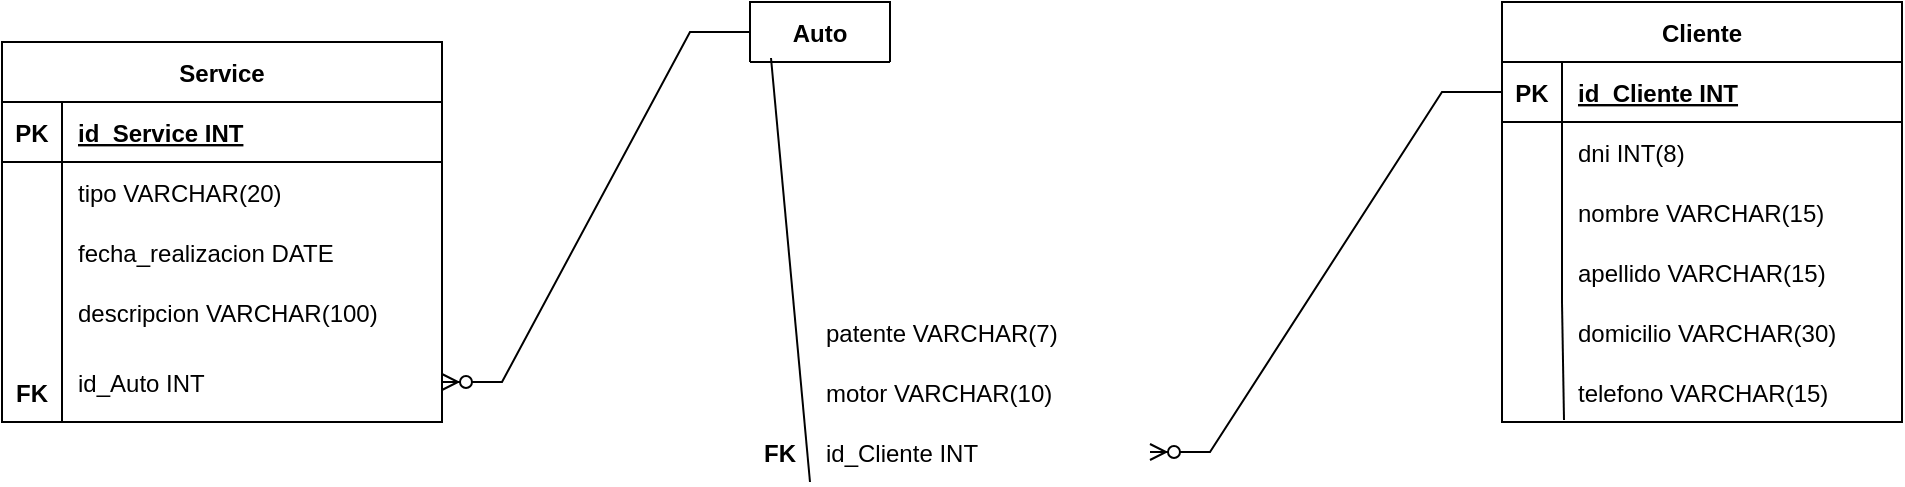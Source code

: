 <mxfile version="20.4.1" type="device"><diagram id="QC3Vw0RaJi71FfBzYm5_" name="Página-1"><mxGraphModel dx="1935" dy="450" grid="1" gridSize="10" guides="1" tooltips="1" connect="1" arrows="1" fold="1" page="1" pageScale="1" pageWidth="827" pageHeight="1169" math="0" shadow="0"><root><mxCell id="0"/><mxCell id="1" parent="0"/><mxCell id="cAsYzoBHdkNyvoTJTw_P-1" value="Auto" style="shape=table;startSize=30;container=1;collapsible=1;childLayout=tableLayout;fixedRows=1;rowLines=0;fontStyle=1;align=center;resizeLast=1;" vertex="1" collapsed="1" parent="1"><mxGeometry x="214" y="65" width="70" height="30" as="geometry"><mxRectangle x="214" y="65" width="200" height="240" as="alternateBounds"/></mxGeometry></mxCell><mxCell id="cAsYzoBHdkNyvoTJTw_P-2" value="" style="shape=tableRow;horizontal=0;startSize=0;swimlaneHead=0;swimlaneBody=0;fillColor=none;collapsible=0;dropTarget=0;points=[[0,0.5],[1,0.5]];portConstraint=eastwest;top=0;left=0;right=0;bottom=1;" vertex="1" parent="cAsYzoBHdkNyvoTJTw_P-1"><mxGeometry y="30" width="200" height="30" as="geometry"/></mxCell><mxCell id="cAsYzoBHdkNyvoTJTw_P-3" value="PK" style="shape=partialRectangle;connectable=0;fillColor=none;top=0;left=0;bottom=0;right=0;fontStyle=1;overflow=hidden;" vertex="1" parent="cAsYzoBHdkNyvoTJTw_P-2"><mxGeometry width="30" height="30" as="geometry"><mxRectangle width="30" height="30" as="alternateBounds"/></mxGeometry></mxCell><mxCell id="cAsYzoBHdkNyvoTJTw_P-4" value="id_Auto INT" style="shape=partialRectangle;connectable=0;fillColor=none;top=0;left=0;bottom=0;right=0;align=left;spacingLeft=6;fontStyle=5;overflow=hidden;" vertex="1" parent="cAsYzoBHdkNyvoTJTw_P-2"><mxGeometry x="30" width="170" height="30" as="geometry"><mxRectangle width="170" height="30" as="alternateBounds"/></mxGeometry></mxCell><mxCell id="cAsYzoBHdkNyvoTJTw_P-5" value="" style="shape=tableRow;horizontal=0;startSize=0;swimlaneHead=0;swimlaneBody=0;fillColor=none;collapsible=0;dropTarget=0;points=[[0,0.5],[1,0.5]];portConstraint=eastwest;top=0;left=0;right=0;bottom=0;" vertex="1" parent="cAsYzoBHdkNyvoTJTw_P-1"><mxGeometry y="60" width="200" height="30" as="geometry"/></mxCell><mxCell id="cAsYzoBHdkNyvoTJTw_P-6" value="" style="shape=partialRectangle;connectable=0;fillColor=none;top=0;left=0;bottom=0;right=0;editable=1;overflow=hidden;" vertex="1" parent="cAsYzoBHdkNyvoTJTw_P-5"><mxGeometry width="30" height="30" as="geometry"><mxRectangle width="30" height="30" as="alternateBounds"/></mxGeometry></mxCell><mxCell id="cAsYzoBHdkNyvoTJTw_P-7" value="marca VARCHAR(20)" style="shape=partialRectangle;connectable=0;fillColor=none;top=0;left=0;bottom=0;right=0;align=left;spacingLeft=6;overflow=hidden;" vertex="1" parent="cAsYzoBHdkNyvoTJTw_P-5"><mxGeometry x="30" width="170" height="30" as="geometry"><mxRectangle width="170" height="30" as="alternateBounds"/></mxGeometry></mxCell><mxCell id="cAsYzoBHdkNyvoTJTw_P-8" value="" style="shape=tableRow;horizontal=0;startSize=0;swimlaneHead=0;swimlaneBody=0;fillColor=none;collapsible=0;dropTarget=0;points=[[0,0.5],[1,0.5]];portConstraint=eastwest;top=0;left=0;right=0;bottom=0;" vertex="1" parent="cAsYzoBHdkNyvoTJTw_P-1"><mxGeometry y="90" width="200" height="30" as="geometry"/></mxCell><mxCell id="cAsYzoBHdkNyvoTJTw_P-9" value="" style="shape=partialRectangle;connectable=0;fillColor=none;top=0;left=0;bottom=0;right=0;editable=1;overflow=hidden;" vertex="1" parent="cAsYzoBHdkNyvoTJTw_P-8"><mxGeometry width="30" height="30" as="geometry"><mxRectangle width="30" height="30" as="alternateBounds"/></mxGeometry></mxCell><mxCell id="cAsYzoBHdkNyvoTJTw_P-10" value="modelo VARCHAR(20)" style="shape=partialRectangle;connectable=0;fillColor=none;top=0;left=0;bottom=0;right=0;align=left;spacingLeft=6;overflow=hidden;" vertex="1" parent="cAsYzoBHdkNyvoTJTw_P-8"><mxGeometry x="30" width="170" height="30" as="geometry"><mxRectangle width="170" height="30" as="alternateBounds"/></mxGeometry></mxCell><mxCell id="cAsYzoBHdkNyvoTJTw_P-11" value="" style="shape=tableRow;horizontal=0;startSize=0;swimlaneHead=0;swimlaneBody=0;fillColor=none;collapsible=0;dropTarget=0;points=[[0,0.5],[1,0.5]];portConstraint=eastwest;top=0;left=0;right=0;bottom=0;" vertex="1" parent="cAsYzoBHdkNyvoTJTw_P-1"><mxGeometry y="120" width="200" height="30" as="geometry"/></mxCell><mxCell id="cAsYzoBHdkNyvoTJTw_P-12" value="" style="shape=partialRectangle;connectable=0;fillColor=none;top=0;left=0;bottom=0;right=0;editable=1;overflow=hidden;" vertex="1" parent="cAsYzoBHdkNyvoTJTw_P-11"><mxGeometry width="30" height="30" as="geometry"><mxRectangle width="30" height="30" as="alternateBounds"/></mxGeometry></mxCell><mxCell id="cAsYzoBHdkNyvoTJTw_P-13" value="año (4)" style="shape=partialRectangle;connectable=0;fillColor=none;top=0;left=0;bottom=0;right=0;align=left;spacingLeft=6;overflow=hidden;" vertex="1" parent="cAsYzoBHdkNyvoTJTw_P-11"><mxGeometry x="30" width="170" height="30" as="geometry"><mxRectangle width="170" height="30" as="alternateBounds"/></mxGeometry></mxCell><mxCell id="cAsYzoBHdkNyvoTJTw_P-14" value="" style="shape=tableRow;horizontal=0;startSize=0;swimlaneHead=0;swimlaneBody=0;fillColor=none;collapsible=0;dropTarget=0;points=[[0,0.5],[1,0.5]];portConstraint=eastwest;top=0;left=0;right=0;bottom=0;" vertex="1" parent="1"><mxGeometry x="360" y="200" width="200" height="30" as="geometry"/></mxCell><mxCell id="cAsYzoBHdkNyvoTJTw_P-15" value="" style="shape=partialRectangle;connectable=0;fillColor=none;top=0;left=0;bottom=0;right=0;editable=1;overflow=hidden;" vertex="1" parent="cAsYzoBHdkNyvoTJTw_P-14"><mxGeometry width="30" height="30" as="geometry"><mxRectangle width="30" height="30" as="alternateBounds"/></mxGeometry></mxCell><mxCell id="cAsYzoBHdkNyvoTJTw_P-16" value="motor VARCHAR(10)" style="shape=partialRectangle;connectable=0;fillColor=none;top=0;left=0;bottom=0;right=0;align=left;spacingLeft=6;overflow=hidden;" vertex="1" parent="1"><mxGeometry x="244" y="245" width="170" height="30" as="geometry"><mxRectangle width="170" height="30" as="alternateBounds"/></mxGeometry></mxCell><mxCell id="cAsYzoBHdkNyvoTJTw_P-17" value="Cliente" style="shape=table;startSize=30;container=1;collapsible=1;childLayout=tableLayout;fixedRows=1;rowLines=0;fontStyle=1;align=center;resizeLast=1;" vertex="1" parent="1"><mxGeometry x="590" y="65" width="200" height="210" as="geometry"/></mxCell><mxCell id="cAsYzoBHdkNyvoTJTw_P-18" value="" style="shape=tableRow;horizontal=0;startSize=0;swimlaneHead=0;swimlaneBody=0;fillColor=none;collapsible=0;dropTarget=0;points=[[0,0.5],[1,0.5]];portConstraint=eastwest;top=0;left=0;right=0;bottom=1;" vertex="1" parent="cAsYzoBHdkNyvoTJTw_P-17"><mxGeometry y="30" width="200" height="30" as="geometry"/></mxCell><mxCell id="cAsYzoBHdkNyvoTJTw_P-19" value="PK" style="shape=partialRectangle;connectable=0;fillColor=none;top=0;left=0;bottom=0;right=0;fontStyle=1;overflow=hidden;" vertex="1" parent="cAsYzoBHdkNyvoTJTw_P-18"><mxGeometry width="30" height="30" as="geometry"><mxRectangle width="30" height="30" as="alternateBounds"/></mxGeometry></mxCell><mxCell id="cAsYzoBHdkNyvoTJTw_P-20" value="id_Cliente INT" style="shape=partialRectangle;connectable=0;fillColor=none;top=0;left=0;bottom=0;right=0;align=left;spacingLeft=6;fontStyle=5;overflow=hidden;" vertex="1" parent="cAsYzoBHdkNyvoTJTw_P-18"><mxGeometry x="30" width="170" height="30" as="geometry"><mxRectangle width="170" height="30" as="alternateBounds"/></mxGeometry></mxCell><mxCell id="cAsYzoBHdkNyvoTJTw_P-21" value="" style="shape=tableRow;horizontal=0;startSize=0;swimlaneHead=0;swimlaneBody=0;fillColor=none;collapsible=0;dropTarget=0;points=[[0,0.5],[1,0.5]];portConstraint=eastwest;top=0;left=0;right=0;bottom=0;" vertex="1" parent="cAsYzoBHdkNyvoTJTw_P-17"><mxGeometry y="60" width="200" height="30" as="geometry"/></mxCell><mxCell id="cAsYzoBHdkNyvoTJTw_P-22" value="" style="shape=partialRectangle;connectable=0;fillColor=none;top=0;left=0;bottom=0;right=0;editable=1;overflow=hidden;" vertex="1" parent="cAsYzoBHdkNyvoTJTw_P-21"><mxGeometry width="30" height="30" as="geometry"><mxRectangle width="30" height="30" as="alternateBounds"/></mxGeometry></mxCell><mxCell id="cAsYzoBHdkNyvoTJTw_P-23" value="dni INT(8)" style="shape=partialRectangle;connectable=0;fillColor=none;top=0;left=0;bottom=0;right=0;align=left;spacingLeft=6;overflow=hidden;" vertex="1" parent="cAsYzoBHdkNyvoTJTw_P-21"><mxGeometry x="30" width="170" height="30" as="geometry"><mxRectangle width="170" height="30" as="alternateBounds"/></mxGeometry></mxCell><mxCell id="cAsYzoBHdkNyvoTJTw_P-24" value="" style="shape=tableRow;horizontal=0;startSize=0;swimlaneHead=0;swimlaneBody=0;fillColor=none;collapsible=0;dropTarget=0;points=[[0,0.5],[1,0.5]];portConstraint=eastwest;top=0;left=0;right=0;bottom=0;" vertex="1" parent="cAsYzoBHdkNyvoTJTw_P-17"><mxGeometry y="90" width="200" height="30" as="geometry"/></mxCell><mxCell id="cAsYzoBHdkNyvoTJTw_P-25" value="" style="shape=partialRectangle;connectable=0;fillColor=none;top=0;left=0;bottom=0;right=0;editable=1;overflow=hidden;" vertex="1" parent="cAsYzoBHdkNyvoTJTw_P-24"><mxGeometry width="30" height="30" as="geometry"><mxRectangle width="30" height="30" as="alternateBounds"/></mxGeometry></mxCell><mxCell id="cAsYzoBHdkNyvoTJTw_P-26" value="nombre VARCHAR(15)" style="shape=partialRectangle;connectable=0;fillColor=none;top=0;left=0;bottom=0;right=0;align=left;spacingLeft=6;overflow=hidden;" vertex="1" parent="cAsYzoBHdkNyvoTJTw_P-24"><mxGeometry x="30" width="170" height="30" as="geometry"><mxRectangle width="170" height="30" as="alternateBounds"/></mxGeometry></mxCell><mxCell id="cAsYzoBHdkNyvoTJTw_P-27" value="" style="shape=tableRow;horizontal=0;startSize=0;swimlaneHead=0;swimlaneBody=0;fillColor=none;collapsible=0;dropTarget=0;points=[[0,0.5],[1,0.5]];portConstraint=eastwest;top=0;left=0;right=0;bottom=0;" vertex="1" parent="cAsYzoBHdkNyvoTJTw_P-17"><mxGeometry y="120" width="200" height="30" as="geometry"/></mxCell><mxCell id="cAsYzoBHdkNyvoTJTw_P-28" value="" style="shape=partialRectangle;connectable=0;fillColor=none;top=0;left=0;bottom=0;right=0;editable=1;overflow=hidden;" vertex="1" parent="cAsYzoBHdkNyvoTJTw_P-27"><mxGeometry width="30" height="30" as="geometry"><mxRectangle width="30" height="30" as="alternateBounds"/></mxGeometry></mxCell><mxCell id="cAsYzoBHdkNyvoTJTw_P-29" value="apellido VARCHAR(15)" style="shape=partialRectangle;connectable=0;fillColor=none;top=0;left=0;bottom=0;right=0;align=left;spacingLeft=6;overflow=hidden;" vertex="1" parent="cAsYzoBHdkNyvoTJTw_P-27"><mxGeometry x="30" width="170" height="30" as="geometry"><mxRectangle width="170" height="30" as="alternateBounds"/></mxGeometry></mxCell><mxCell id="cAsYzoBHdkNyvoTJTw_P-30" value="domicilio VARCHAR(30)" style="shape=partialRectangle;connectable=0;fillColor=none;top=0;left=0;bottom=0;right=0;align=left;spacingLeft=6;overflow=hidden;" vertex="1" parent="1"><mxGeometry x="620" y="215" width="170" height="30" as="geometry"><mxRectangle width="170" height="30" as="alternateBounds"/></mxGeometry></mxCell><mxCell id="cAsYzoBHdkNyvoTJTw_P-32" value="" style="endArrow=none;html=1;rounded=0;entryX=0.155;entryY=-0.033;entryDx=0;entryDy=0;entryPerimeter=0;" edge="1" parent="1"><mxGeometry relative="1" as="geometry"><mxPoint x="620" y="215" as="sourcePoint"/><mxPoint x="621" y="274.01" as="targetPoint"/></mxGeometry></mxCell><mxCell id="cAsYzoBHdkNyvoTJTw_P-33" value="" style="endArrow=none;html=1;rounded=0;exitX=0.15;exitY=0.933;exitDx=0;exitDy=0;exitPerimeter=0;" edge="1" parent="1" source="cAsYzoBHdkNyvoTJTw_P-11"><mxGeometry relative="1" as="geometry"><mxPoint x="464" y="225" as="sourcePoint"/><mxPoint x="244" y="305" as="targetPoint"/></mxGeometry></mxCell><mxCell id="cAsYzoBHdkNyvoTJTw_P-35" value="telefono VARCHAR(15)" style="shape=partialRectangle;connectable=0;fillColor=none;top=0;left=0;bottom=0;right=0;align=left;spacingLeft=6;overflow=hidden;" vertex="1" parent="1"><mxGeometry x="620" y="245" width="170" height="30" as="geometry"><mxRectangle width="170" height="30" as="alternateBounds"/></mxGeometry></mxCell><mxCell id="cAsYzoBHdkNyvoTJTw_P-36" value="Service" style="shape=table;startSize=30;container=1;collapsible=1;childLayout=tableLayout;fixedRows=1;rowLines=0;fontStyle=1;align=center;resizeLast=1;" vertex="1" parent="1"><mxGeometry x="-160" y="85" width="220" height="190" as="geometry"/></mxCell><mxCell id="cAsYzoBHdkNyvoTJTw_P-37" value="" style="shape=tableRow;horizontal=0;startSize=0;swimlaneHead=0;swimlaneBody=0;fillColor=none;collapsible=0;dropTarget=0;points=[[0,0.5],[1,0.5]];portConstraint=eastwest;top=0;left=0;right=0;bottom=1;" vertex="1" parent="cAsYzoBHdkNyvoTJTw_P-36"><mxGeometry y="30" width="220" height="30" as="geometry"/></mxCell><mxCell id="cAsYzoBHdkNyvoTJTw_P-38" value="PK" style="shape=partialRectangle;connectable=0;fillColor=none;top=0;left=0;bottom=0;right=0;fontStyle=1;overflow=hidden;" vertex="1" parent="cAsYzoBHdkNyvoTJTw_P-37"><mxGeometry width="30" height="30" as="geometry"><mxRectangle width="30" height="30" as="alternateBounds"/></mxGeometry></mxCell><mxCell id="cAsYzoBHdkNyvoTJTw_P-39" value="id_Service INT" style="shape=partialRectangle;connectable=0;fillColor=none;top=0;left=0;bottom=0;right=0;align=left;spacingLeft=6;fontStyle=5;overflow=hidden;" vertex="1" parent="cAsYzoBHdkNyvoTJTw_P-37"><mxGeometry x="30" width="190" height="30" as="geometry"><mxRectangle width="190" height="30" as="alternateBounds"/></mxGeometry></mxCell><mxCell id="cAsYzoBHdkNyvoTJTw_P-40" value="" style="shape=tableRow;horizontal=0;startSize=0;swimlaneHead=0;swimlaneBody=0;fillColor=none;collapsible=0;dropTarget=0;points=[[0,0.5],[1,0.5]];portConstraint=eastwest;top=0;left=0;right=0;bottom=0;" vertex="1" parent="cAsYzoBHdkNyvoTJTw_P-36"><mxGeometry y="60" width="220" height="30" as="geometry"/></mxCell><mxCell id="cAsYzoBHdkNyvoTJTw_P-41" value="" style="shape=partialRectangle;connectable=0;fillColor=none;top=0;left=0;bottom=0;right=0;editable=1;overflow=hidden;" vertex="1" parent="cAsYzoBHdkNyvoTJTw_P-40"><mxGeometry width="30" height="30" as="geometry"><mxRectangle width="30" height="30" as="alternateBounds"/></mxGeometry></mxCell><mxCell id="cAsYzoBHdkNyvoTJTw_P-42" value="tipo VARCHAR(20)" style="shape=partialRectangle;connectable=0;fillColor=none;top=0;left=0;bottom=0;right=0;align=left;spacingLeft=6;overflow=hidden;" vertex="1" parent="cAsYzoBHdkNyvoTJTw_P-40"><mxGeometry x="30" width="190" height="30" as="geometry"><mxRectangle width="190" height="30" as="alternateBounds"/></mxGeometry></mxCell><mxCell id="cAsYzoBHdkNyvoTJTw_P-43" value="" style="shape=tableRow;horizontal=0;startSize=0;swimlaneHead=0;swimlaneBody=0;fillColor=none;collapsible=0;dropTarget=0;points=[[0,0.5],[1,0.5]];portConstraint=eastwest;top=0;left=0;right=0;bottom=0;" vertex="1" parent="cAsYzoBHdkNyvoTJTw_P-36"><mxGeometry y="90" width="220" height="30" as="geometry"/></mxCell><mxCell id="cAsYzoBHdkNyvoTJTw_P-44" value="" style="shape=partialRectangle;connectable=0;fillColor=none;top=0;left=0;bottom=0;right=0;editable=1;overflow=hidden;" vertex="1" parent="cAsYzoBHdkNyvoTJTw_P-43"><mxGeometry width="30" height="30" as="geometry"><mxRectangle width="30" height="30" as="alternateBounds"/></mxGeometry></mxCell><mxCell id="cAsYzoBHdkNyvoTJTw_P-45" value="fecha_realizacion DATE" style="shape=partialRectangle;connectable=0;fillColor=none;top=0;left=0;bottom=0;right=0;align=left;spacingLeft=6;overflow=hidden;" vertex="1" parent="cAsYzoBHdkNyvoTJTw_P-43"><mxGeometry x="30" width="190" height="30" as="geometry"><mxRectangle width="190" height="30" as="alternateBounds"/></mxGeometry></mxCell><mxCell id="cAsYzoBHdkNyvoTJTw_P-46" value="" style="shape=tableRow;horizontal=0;startSize=0;swimlaneHead=0;swimlaneBody=0;fillColor=none;collapsible=0;dropTarget=0;points=[[0,0.5],[1,0.5]];portConstraint=eastwest;top=0;left=0;right=0;bottom=0;" vertex="1" parent="cAsYzoBHdkNyvoTJTw_P-36"><mxGeometry y="120" width="220" height="30" as="geometry"/></mxCell><mxCell id="cAsYzoBHdkNyvoTJTw_P-47" value="" style="shape=partialRectangle;connectable=0;fillColor=none;top=0;left=0;bottom=0;right=0;editable=1;overflow=hidden;" vertex="1" parent="cAsYzoBHdkNyvoTJTw_P-46"><mxGeometry width="30" height="30" as="geometry"><mxRectangle width="30" height="30" as="alternateBounds"/></mxGeometry></mxCell><mxCell id="cAsYzoBHdkNyvoTJTw_P-48" value="descripcion VARCHAR(100)" style="shape=partialRectangle;connectable=0;fillColor=none;top=0;left=0;bottom=0;right=0;align=left;spacingLeft=6;overflow=hidden;" vertex="1" parent="cAsYzoBHdkNyvoTJTw_P-46"><mxGeometry x="30" width="190" height="30" as="geometry"><mxRectangle width="190" height="30" as="alternateBounds"/></mxGeometry></mxCell><mxCell id="cAsYzoBHdkNyvoTJTw_P-51" value="" style="endArrow=none;html=1;rounded=0;" edge="1" parent="1"><mxGeometry relative="1" as="geometry"><mxPoint x="-130" y="235" as="sourcePoint"/><mxPoint x="-130" y="275" as="targetPoint"/></mxGeometry></mxCell><mxCell id="cAsYzoBHdkNyvoTJTw_P-52" value="patente VARCHAR(7)" style="shape=partialRectangle;connectable=0;fillColor=none;top=0;left=0;bottom=0;right=0;align=left;spacingLeft=6;overflow=hidden;" vertex="1" parent="1"><mxGeometry x="244" y="215" width="170" height="30" as="geometry"><mxRectangle width="170" height="30" as="alternateBounds"/></mxGeometry></mxCell><mxCell id="cAsYzoBHdkNyvoTJTw_P-59" value="" style="edgeStyle=entityRelationEdgeStyle;fontSize=12;html=1;endArrow=ERzeroToMany;endFill=1;rounded=0;exitX=0;exitY=0.5;exitDx=0;exitDy=0;entryX=1;entryY=0.5;entryDx=0;entryDy=0;" edge="1" parent="1" source="cAsYzoBHdkNyvoTJTw_P-18" target="cAsYzoBHdkNyvoTJTw_P-64"><mxGeometry width="100" height="100" relative="1" as="geometry"><mxPoint x="360" y="350" as="sourcePoint"/><mxPoint x="380" y="330" as="targetPoint"/></mxGeometry></mxCell><mxCell id="cAsYzoBHdkNyvoTJTw_P-64" value="" style="shape=tableRow;horizontal=0;startSize=0;swimlaneHead=0;swimlaneBody=0;fillColor=none;collapsible=0;dropTarget=0;points=[[0,0.5],[1,0.5]];portConstraint=eastwest;top=0;left=0;right=0;bottom=0;" vertex="1" parent="1"><mxGeometry x="214" y="275" width="200" height="30" as="geometry"/></mxCell><mxCell id="cAsYzoBHdkNyvoTJTw_P-65" value="" style="shape=partialRectangle;connectable=0;fillColor=none;top=0;left=0;bottom=0;right=0;editable=1;overflow=hidden;" vertex="1" parent="cAsYzoBHdkNyvoTJTw_P-64"><mxGeometry width="30" height="30" as="geometry"><mxRectangle width="30" height="30" as="alternateBounds"/></mxGeometry></mxCell><mxCell id="cAsYzoBHdkNyvoTJTw_P-66" value="id_Cliente INT" style="shape=partialRectangle;connectable=0;fillColor=none;top=0;left=0;bottom=0;right=0;align=left;spacingLeft=6;overflow=hidden;" vertex="1" parent="cAsYzoBHdkNyvoTJTw_P-64"><mxGeometry x="30" width="170" height="30" as="geometry"><mxRectangle width="170" height="30" as="alternateBounds"/></mxGeometry></mxCell><mxCell id="cAsYzoBHdkNyvoTJTw_P-67" value="FK" style="shape=partialRectangle;connectable=0;fillColor=none;top=0;left=0;bottom=0;right=0;fontStyle=1;overflow=hidden;" vertex="1" parent="1"><mxGeometry x="214" y="275" width="30" height="30" as="geometry"><mxRectangle width="30" height="30" as="alternateBounds"/></mxGeometry></mxCell><mxCell id="cAsYzoBHdkNyvoTJTw_P-69" value="" style="edgeStyle=entityRelationEdgeStyle;fontSize=12;html=1;endArrow=ERzeroToMany;endFill=1;rounded=0;exitX=0;exitY=0.5;exitDx=0;exitDy=0;entryX=1;entryY=0.5;entryDx=0;entryDy=0;" edge="1" parent="1" source="cAsYzoBHdkNyvoTJTw_P-2" target="cAsYzoBHdkNyvoTJTw_P-70"><mxGeometry width="100" height="100" relative="1" as="geometry"><mxPoint x="80" y="320" as="sourcePoint"/><mxPoint x="110" y="260" as="targetPoint"/></mxGeometry></mxCell><mxCell id="cAsYzoBHdkNyvoTJTw_P-70" value="" style="shape=tableRow;horizontal=0;startSize=0;swimlaneHead=0;swimlaneBody=0;fillColor=none;collapsible=0;dropTarget=0;points=[[0,0.5],[1,0.5]];portConstraint=eastwest;top=0;left=0;right=0;bottom=0;" vertex="1" parent="1"><mxGeometry x="-160" y="240" width="220" height="30" as="geometry"/></mxCell><mxCell id="cAsYzoBHdkNyvoTJTw_P-71" value="" style="shape=partialRectangle;connectable=0;fillColor=none;top=0;left=0;bottom=0;right=0;editable=1;overflow=hidden;" vertex="1" parent="cAsYzoBHdkNyvoTJTw_P-70"><mxGeometry width="30" height="30" as="geometry"><mxRectangle width="30" height="30" as="alternateBounds"/></mxGeometry></mxCell><mxCell id="cAsYzoBHdkNyvoTJTw_P-72" value="id_Auto INT" style="shape=partialRectangle;connectable=0;fillColor=none;top=0;left=0;bottom=0;right=0;align=left;spacingLeft=6;overflow=hidden;" vertex="1" parent="cAsYzoBHdkNyvoTJTw_P-70"><mxGeometry x="30" width="200" height="30" as="geometry"><mxRectangle width="170" height="30" as="alternateBounds"/></mxGeometry></mxCell><mxCell id="cAsYzoBHdkNyvoTJTw_P-73" value="FK" style="shape=partialRectangle;connectable=0;fillColor=none;top=0;left=0;bottom=0;right=0;fontStyle=1;overflow=hidden;" vertex="1" parent="1"><mxGeometry x="-160" y="245" width="30" height="30" as="geometry"><mxRectangle width="30" height="30" as="alternateBounds"/></mxGeometry></mxCell></root></mxGraphModel></diagram></mxfile>